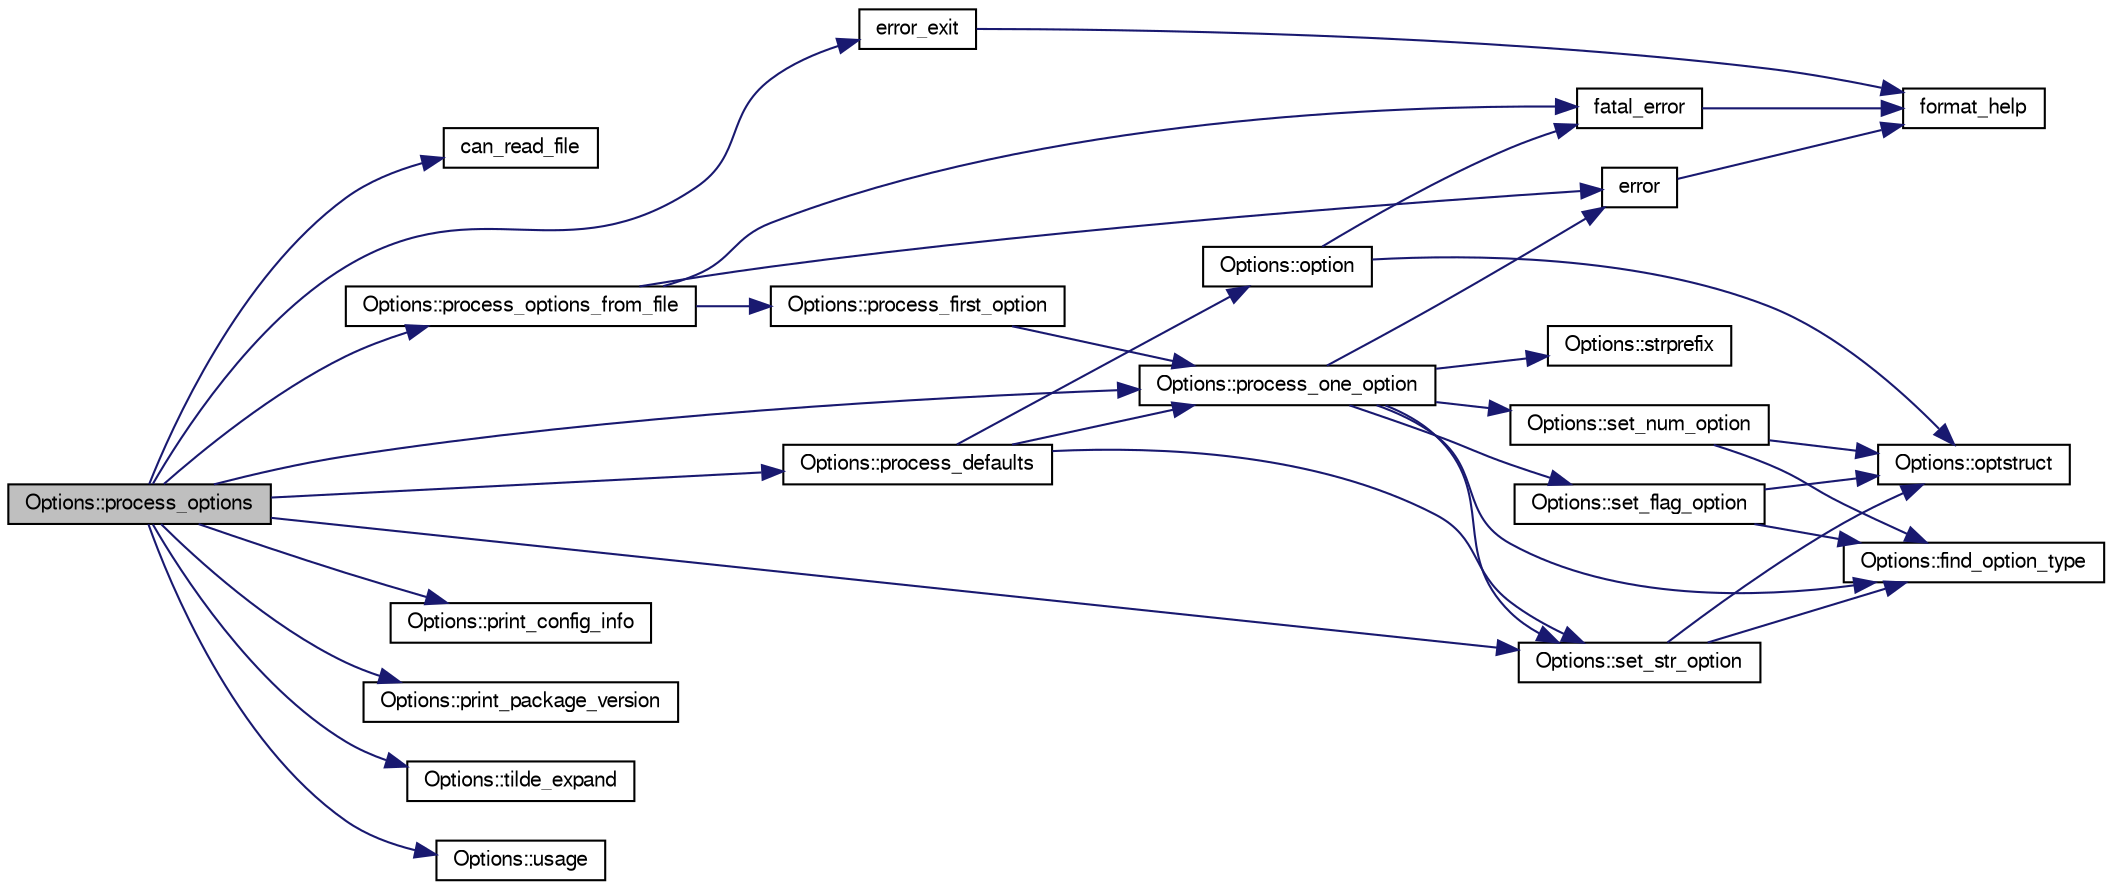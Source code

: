 digraph G
{
  edge [fontname="FreeSans",fontsize="10",labelfontname="FreeSans",labelfontsize="10"];
  node [fontname="FreeSans",fontsize="10",shape=record];
  rankdir=LR;
  Node1 [label="Options::process_options",height=0.2,width=0.4,color="black", fillcolor="grey75", style="filled" fontcolor="black"];
  Node1 -> Node2 [color="midnightblue",fontsize="10",style="solid"];
  Node2 [label="can_read_file",height=0.2,width=0.4,color="black", fillcolor="white", style="filled",URL="$fileutils_8cc.html#a526b5ecc8653b604a0aa0e9c25728617"];
  Node1 -> Node3 [color="midnightblue",fontsize="10",style="solid"];
  Node3 [label="error_exit",height=0.2,width=0.4,color="black", fillcolor="white", style="filled",URL="$error_8cc.html#ac57e0c1e399deb06bea3975fcd3deb40"];
  Node3 -> Node4 [color="midnightblue",fontsize="10",style="solid"];
  Node4 [label="format_help",height=0.2,width=0.4,color="black", fillcolor="white", style="filled",URL="$error_8cc.html#aa182c84a77010100b5b8a15b1ff22e70"];
  Node1 -> Node5 [color="midnightblue",fontsize="10",style="solid"];
  Node5 [label="Options::print_config_info",height=0.2,width=0.4,color="black", fillcolor="white", style="filled",URL="$classOptions.html#ac6c9b11dab112ef2647386e45da45bb0"];
  Node1 -> Node6 [color="midnightblue",fontsize="10",style="solid"];
  Node6 [label="Options::print_package_version",height=0.2,width=0.4,color="black", fillcolor="white", style="filled",URL="$classOptions.html#a11e86765e4e309f8eb0abef4f235d106"];
  Node1 -> Node7 [color="midnightblue",fontsize="10",style="solid"];
  Node7 [label="Options::process_defaults",height=0.2,width=0.4,color="black", fillcolor="white", style="filled",URL="$classOptions.html#a5b2d7759ab32fe3a5c638a18862a0e54"];
  Node7 -> Node8 [color="midnightblue",fontsize="10",style="solid"];
  Node8 [label="Options::option",height=0.2,width=0.4,color="black", fillcolor="white", style="filled",URL="$classOptions.html#a3a535c4c76588d00f62c9817bc0ff63b"];
  Node8 -> Node9 [color="midnightblue",fontsize="10",style="solid"];
  Node9 [label="fatal_error",height=0.2,width=0.4,color="black", fillcolor="white", style="filled",URL="$error_8cc.html#ab5b64997b285ceb84915e7f321b4db20"];
  Node9 -> Node4 [color="midnightblue",fontsize="10",style="solid"];
  Node8 -> Node10 [color="midnightblue",fontsize="10",style="solid"];
  Node10 [label="Options::optstruct",height=0.2,width=0.4,color="black", fillcolor="white", style="filled",URL="$classOptions.html#a4a9be4a96d5b12a8abb469fef02af7ee"];
  Node7 -> Node11 [color="midnightblue",fontsize="10",style="solid"];
  Node11 [label="Options::process_one_option",height=0.2,width=0.4,color="black", fillcolor="white", style="filled",URL="$classOptions.html#ad8ec1474331ba97df748a9ceaf1f48a6"];
  Node11 -> Node12 [color="midnightblue",fontsize="10",style="solid"];
  Node12 [label="error",height=0.2,width=0.4,color="black", fillcolor="white", style="filled",URL="$error_8cc.html#a158a1af99275c1555bf5fcc74709aa5a"];
  Node12 -> Node4 [color="midnightblue",fontsize="10",style="solid"];
  Node11 -> Node13 [color="midnightblue",fontsize="10",style="solid"];
  Node13 [label="Options::find_option_type",height=0.2,width=0.4,color="black", fillcolor="white", style="filled",URL="$classOptions.html#a43c1b070c853edd7d3b227e300f6db80"];
  Node11 -> Node14 [color="midnightblue",fontsize="10",style="solid"];
  Node14 [label="Options::set_flag_option",height=0.2,width=0.4,color="black", fillcolor="white", style="filled",URL="$classOptions.html#a89174e246a138fd030eed58a2ca2f358"];
  Node14 -> Node13 [color="midnightblue",fontsize="10",style="solid"];
  Node14 -> Node10 [color="midnightblue",fontsize="10",style="solid"];
  Node11 -> Node15 [color="midnightblue",fontsize="10",style="solid"];
  Node15 [label="Options::set_num_option",height=0.2,width=0.4,color="black", fillcolor="white", style="filled",URL="$classOptions.html#ab7f5346ac22e0c72eafb3324fd84236e"];
  Node15 -> Node13 [color="midnightblue",fontsize="10",style="solid"];
  Node15 -> Node10 [color="midnightblue",fontsize="10",style="solid"];
  Node11 -> Node16 [color="midnightblue",fontsize="10",style="solid"];
  Node16 [label="Options::set_str_option",height=0.2,width=0.4,color="black", fillcolor="white", style="filled",URL="$classOptions.html#a6e6c73b2ed51467f7f076638e0726629"];
  Node16 -> Node13 [color="midnightblue",fontsize="10",style="solid"];
  Node16 -> Node10 [color="midnightblue",fontsize="10",style="solid"];
  Node11 -> Node17 [color="midnightblue",fontsize="10",style="solid"];
  Node17 [label="Options::strprefix",height=0.2,width=0.4,color="black", fillcolor="white", style="filled",URL="$classOptions.html#a1273ec7b1f585443952d3d43feec0010"];
  Node7 -> Node16 [color="midnightblue",fontsize="10",style="solid"];
  Node1 -> Node11 [color="midnightblue",fontsize="10",style="solid"];
  Node1 -> Node18 [color="midnightblue",fontsize="10",style="solid"];
  Node18 [label="Options::process_options_from_file",height=0.2,width=0.4,color="black", fillcolor="white", style="filled",URL="$classOptions.html#a06b815b611cffcd3ee17fdaeb1787854"];
  Node18 -> Node12 [color="midnightblue",fontsize="10",style="solid"];
  Node18 -> Node9 [color="midnightblue",fontsize="10",style="solid"];
  Node18 -> Node19 [color="midnightblue",fontsize="10",style="solid"];
  Node19 [label="Options::process_first_option",height=0.2,width=0.4,color="black", fillcolor="white", style="filled",URL="$classOptions.html#a76a5fec3abf24dd992b76e6056392604"];
  Node19 -> Node11 [color="midnightblue",fontsize="10",style="solid"];
  Node1 -> Node16 [color="midnightblue",fontsize="10",style="solid"];
  Node1 -> Node20 [color="midnightblue",fontsize="10",style="solid"];
  Node20 [label="Options::tilde_expand",height=0.2,width=0.4,color="black", fillcolor="white", style="filled",URL="$classOptions.html#af82c0bbc02cb2c8f6a115dd1fdd43579"];
  Node1 -> Node21 [color="midnightblue",fontsize="10",style="solid"];
  Node21 [label="Options::usage",height=0.2,width=0.4,color="black", fillcolor="white", style="filled",URL="$classOptions.html#a50a9e19f3ff310d8d483dc74d4442a87"];
}
